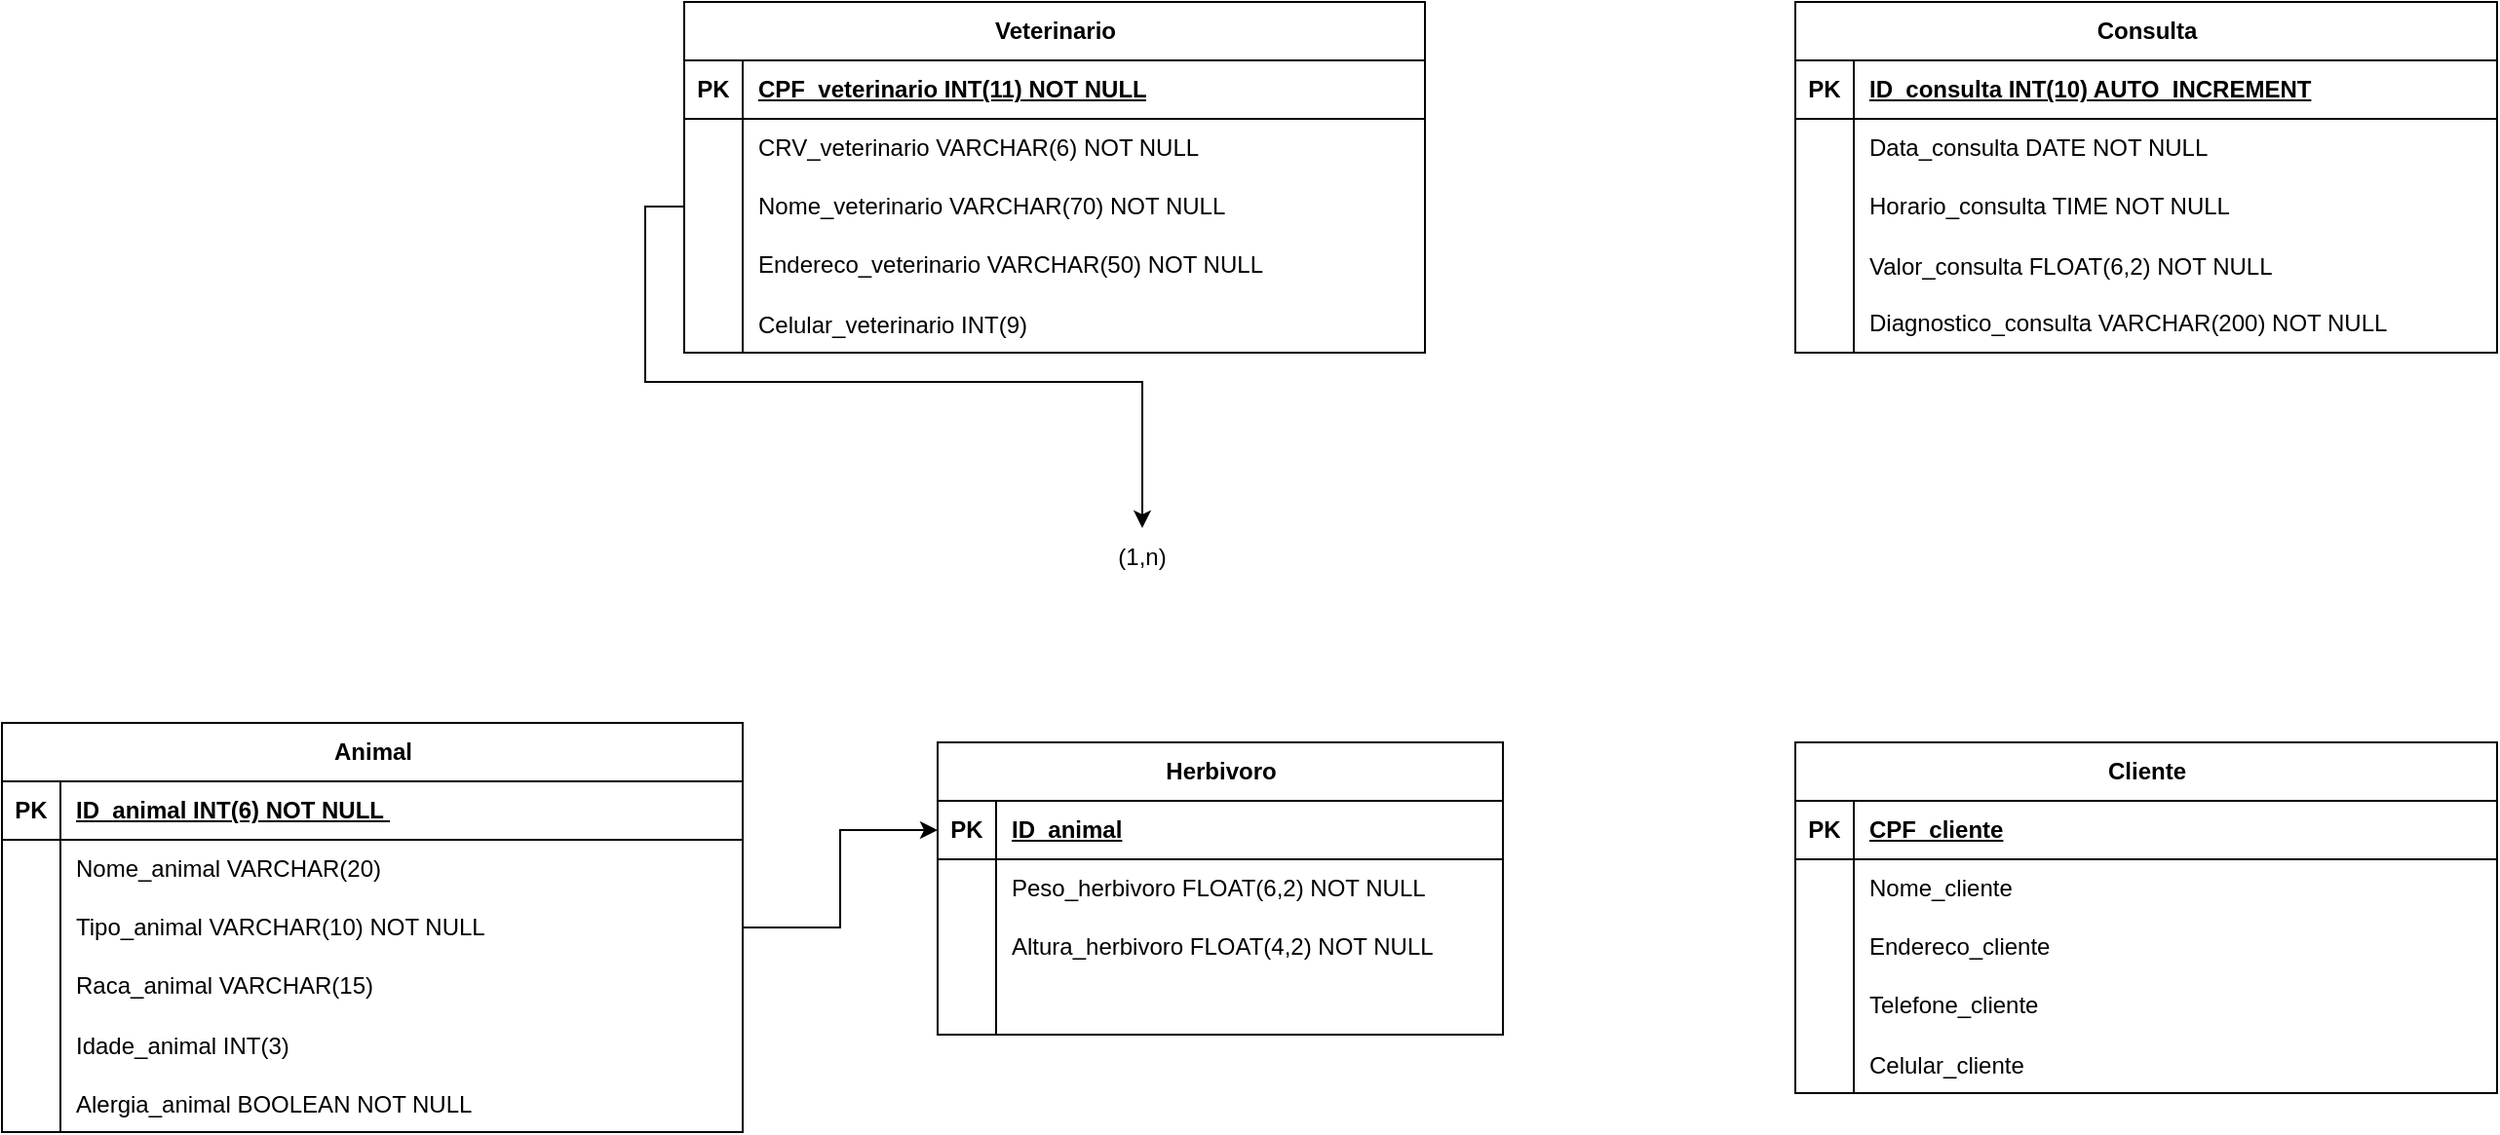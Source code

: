 <mxfile version="27.0.6">
  <diagram name="Página-1" id="sNuD8mxwXo2UurEmu3F9">
    <mxGraphModel dx="2253" dy="777" grid="1" gridSize="10" guides="1" tooltips="1" connect="1" arrows="1" fold="1" page="1" pageScale="1" pageWidth="827" pageHeight="1169" math="0" shadow="0">
      <root>
        <mxCell id="0" />
        <mxCell id="1" parent="0" />
        <mxCell id="QpO7cHrSPJxgjFsN_Qpi-1" value="Veterinario" style="shape=table;startSize=30;container=1;collapsible=1;childLayout=tableLayout;fixedRows=1;rowLines=0;fontStyle=1;align=center;resizeLast=1;html=1;" vertex="1" parent="1">
          <mxGeometry x="-170" y="220" width="380" height="180" as="geometry" />
        </mxCell>
        <mxCell id="QpO7cHrSPJxgjFsN_Qpi-2" value="" style="shape=tableRow;horizontal=0;startSize=0;swimlaneHead=0;swimlaneBody=0;fillColor=none;collapsible=0;dropTarget=0;points=[[0,0.5],[1,0.5]];portConstraint=eastwest;top=0;left=0;right=0;bottom=1;" vertex="1" parent="QpO7cHrSPJxgjFsN_Qpi-1">
          <mxGeometry y="30" width="380" height="30" as="geometry" />
        </mxCell>
        <mxCell id="QpO7cHrSPJxgjFsN_Qpi-3" value="PK" style="shape=partialRectangle;connectable=0;fillColor=none;top=0;left=0;bottom=0;right=0;fontStyle=1;overflow=hidden;whiteSpace=wrap;html=1;" vertex="1" parent="QpO7cHrSPJxgjFsN_Qpi-2">
          <mxGeometry width="30" height="30" as="geometry">
            <mxRectangle width="30" height="30" as="alternateBounds" />
          </mxGeometry>
        </mxCell>
        <mxCell id="QpO7cHrSPJxgjFsN_Qpi-4" value="CPF_veterinario INT(11) NOT NULL" style="shape=partialRectangle;connectable=0;fillColor=none;top=0;left=0;bottom=0;right=0;align=left;spacingLeft=6;fontStyle=5;overflow=hidden;whiteSpace=wrap;html=1;" vertex="1" parent="QpO7cHrSPJxgjFsN_Qpi-2">
          <mxGeometry x="30" width="350" height="30" as="geometry">
            <mxRectangle width="350" height="30" as="alternateBounds" />
          </mxGeometry>
        </mxCell>
        <mxCell id="QpO7cHrSPJxgjFsN_Qpi-5" value="" style="shape=tableRow;horizontal=0;startSize=0;swimlaneHead=0;swimlaneBody=0;fillColor=none;collapsible=0;dropTarget=0;points=[[0,0.5],[1,0.5]];portConstraint=eastwest;top=0;left=0;right=0;bottom=0;" vertex="1" parent="QpO7cHrSPJxgjFsN_Qpi-1">
          <mxGeometry y="60" width="380" height="30" as="geometry" />
        </mxCell>
        <mxCell id="QpO7cHrSPJxgjFsN_Qpi-6" value="" style="shape=partialRectangle;connectable=0;fillColor=none;top=0;left=0;bottom=0;right=0;editable=1;overflow=hidden;whiteSpace=wrap;html=1;" vertex="1" parent="QpO7cHrSPJxgjFsN_Qpi-5">
          <mxGeometry width="30" height="30" as="geometry">
            <mxRectangle width="30" height="30" as="alternateBounds" />
          </mxGeometry>
        </mxCell>
        <mxCell id="QpO7cHrSPJxgjFsN_Qpi-7" value="CRV_veterinario VARCHAR(6) NOT NULL" style="shape=partialRectangle;connectable=0;fillColor=none;top=0;left=0;bottom=0;right=0;align=left;spacingLeft=6;overflow=hidden;whiteSpace=wrap;html=1;" vertex="1" parent="QpO7cHrSPJxgjFsN_Qpi-5">
          <mxGeometry x="30" width="350" height="30" as="geometry">
            <mxRectangle width="350" height="30" as="alternateBounds" />
          </mxGeometry>
        </mxCell>
        <mxCell id="QpO7cHrSPJxgjFsN_Qpi-8" value="" style="shape=tableRow;horizontal=0;startSize=0;swimlaneHead=0;swimlaneBody=0;fillColor=none;collapsible=0;dropTarget=0;points=[[0,0.5],[1,0.5]];portConstraint=eastwest;top=0;left=0;right=0;bottom=0;" vertex="1" parent="QpO7cHrSPJxgjFsN_Qpi-1">
          <mxGeometry y="90" width="380" height="30" as="geometry" />
        </mxCell>
        <mxCell id="QpO7cHrSPJxgjFsN_Qpi-9" value="" style="shape=partialRectangle;connectable=0;fillColor=none;top=0;left=0;bottom=0;right=0;editable=1;overflow=hidden;whiteSpace=wrap;html=1;" vertex="1" parent="QpO7cHrSPJxgjFsN_Qpi-8">
          <mxGeometry width="30" height="30" as="geometry">
            <mxRectangle width="30" height="30" as="alternateBounds" />
          </mxGeometry>
        </mxCell>
        <mxCell id="QpO7cHrSPJxgjFsN_Qpi-10" value="Nome_veterinario VARCHAR(70) NOT NULL" style="shape=partialRectangle;connectable=0;fillColor=none;top=0;left=0;bottom=0;right=0;align=left;spacingLeft=6;overflow=hidden;whiteSpace=wrap;html=1;" vertex="1" parent="QpO7cHrSPJxgjFsN_Qpi-8">
          <mxGeometry x="30" width="350" height="30" as="geometry">
            <mxRectangle width="350" height="30" as="alternateBounds" />
          </mxGeometry>
        </mxCell>
        <mxCell id="QpO7cHrSPJxgjFsN_Qpi-11" value="" style="shape=tableRow;horizontal=0;startSize=0;swimlaneHead=0;swimlaneBody=0;fillColor=none;collapsible=0;dropTarget=0;points=[[0,0.5],[1,0.5]];portConstraint=eastwest;top=0;left=0;right=0;bottom=0;" vertex="1" parent="QpO7cHrSPJxgjFsN_Qpi-1">
          <mxGeometry y="120" width="380" height="30" as="geometry" />
        </mxCell>
        <mxCell id="QpO7cHrSPJxgjFsN_Qpi-12" value="" style="shape=partialRectangle;connectable=0;fillColor=none;top=0;left=0;bottom=0;right=0;editable=1;overflow=hidden;whiteSpace=wrap;html=1;" vertex="1" parent="QpO7cHrSPJxgjFsN_Qpi-11">
          <mxGeometry width="30" height="30" as="geometry">
            <mxRectangle width="30" height="30" as="alternateBounds" />
          </mxGeometry>
        </mxCell>
        <mxCell id="QpO7cHrSPJxgjFsN_Qpi-13" value="Endereco_veterinario VARCHAR(50) NOT NULL" style="shape=partialRectangle;connectable=0;fillColor=none;top=0;left=0;bottom=0;right=0;align=left;spacingLeft=6;overflow=hidden;whiteSpace=wrap;html=1;" vertex="1" parent="QpO7cHrSPJxgjFsN_Qpi-11">
          <mxGeometry x="30" width="350" height="30" as="geometry">
            <mxRectangle width="350" height="30" as="alternateBounds" />
          </mxGeometry>
        </mxCell>
        <mxCell id="QpO7cHrSPJxgjFsN_Qpi-42" value="" style="shape=tableRow;horizontal=0;startSize=0;swimlaneHead=0;swimlaneBody=0;fillColor=none;collapsible=0;dropTarget=0;points=[[0,0.5],[1,0.5]];portConstraint=eastwest;top=0;left=0;right=0;bottom=0;" vertex="1" parent="QpO7cHrSPJxgjFsN_Qpi-1">
          <mxGeometry y="150" width="380" height="30" as="geometry" />
        </mxCell>
        <mxCell id="QpO7cHrSPJxgjFsN_Qpi-43" value="" style="shape=partialRectangle;connectable=0;fillColor=none;top=0;left=0;bottom=0;right=0;editable=1;overflow=hidden;" vertex="1" parent="QpO7cHrSPJxgjFsN_Qpi-42">
          <mxGeometry width="30" height="30" as="geometry">
            <mxRectangle width="30" height="30" as="alternateBounds" />
          </mxGeometry>
        </mxCell>
        <mxCell id="QpO7cHrSPJxgjFsN_Qpi-44" value="Celular_veterinario INT(9) " style="shape=partialRectangle;connectable=0;fillColor=none;top=0;left=0;bottom=0;right=0;align=left;spacingLeft=6;overflow=hidden;" vertex="1" parent="QpO7cHrSPJxgjFsN_Qpi-42">
          <mxGeometry x="30" width="350" height="30" as="geometry">
            <mxRectangle width="350" height="30" as="alternateBounds" />
          </mxGeometry>
        </mxCell>
        <mxCell id="QpO7cHrSPJxgjFsN_Qpi-45" value="Consulta" style="shape=table;startSize=30;container=1;collapsible=1;childLayout=tableLayout;fixedRows=1;rowLines=0;fontStyle=1;align=center;resizeLast=1;html=1;" vertex="1" parent="1">
          <mxGeometry x="400" y="220" width="360" height="180" as="geometry" />
        </mxCell>
        <mxCell id="QpO7cHrSPJxgjFsN_Qpi-46" value="" style="shape=tableRow;horizontal=0;startSize=0;swimlaneHead=0;swimlaneBody=0;fillColor=none;collapsible=0;dropTarget=0;points=[[0,0.5],[1,0.5]];portConstraint=eastwest;top=0;left=0;right=0;bottom=1;" vertex="1" parent="QpO7cHrSPJxgjFsN_Qpi-45">
          <mxGeometry y="30" width="360" height="30" as="geometry" />
        </mxCell>
        <mxCell id="QpO7cHrSPJxgjFsN_Qpi-47" value="PK" style="shape=partialRectangle;connectable=0;fillColor=none;top=0;left=0;bottom=0;right=0;fontStyle=1;overflow=hidden;whiteSpace=wrap;html=1;" vertex="1" parent="QpO7cHrSPJxgjFsN_Qpi-46">
          <mxGeometry width="30" height="30" as="geometry">
            <mxRectangle width="30" height="30" as="alternateBounds" />
          </mxGeometry>
        </mxCell>
        <mxCell id="QpO7cHrSPJxgjFsN_Qpi-48" value="ID_consulta INT(10) AUTO_INCREMENT" style="shape=partialRectangle;connectable=0;fillColor=none;top=0;left=0;bottom=0;right=0;align=left;spacingLeft=6;fontStyle=5;overflow=hidden;whiteSpace=wrap;html=1;" vertex="1" parent="QpO7cHrSPJxgjFsN_Qpi-46">
          <mxGeometry x="30" width="330" height="30" as="geometry">
            <mxRectangle width="330" height="30" as="alternateBounds" />
          </mxGeometry>
        </mxCell>
        <mxCell id="QpO7cHrSPJxgjFsN_Qpi-49" value="" style="shape=tableRow;horizontal=0;startSize=0;swimlaneHead=0;swimlaneBody=0;fillColor=none;collapsible=0;dropTarget=0;points=[[0,0.5],[1,0.5]];portConstraint=eastwest;top=0;left=0;right=0;bottom=0;" vertex="1" parent="QpO7cHrSPJxgjFsN_Qpi-45">
          <mxGeometry y="60" width="360" height="30" as="geometry" />
        </mxCell>
        <mxCell id="QpO7cHrSPJxgjFsN_Qpi-50" value="" style="shape=partialRectangle;connectable=0;fillColor=none;top=0;left=0;bottom=0;right=0;editable=1;overflow=hidden;whiteSpace=wrap;html=1;" vertex="1" parent="QpO7cHrSPJxgjFsN_Qpi-49">
          <mxGeometry width="30" height="30" as="geometry">
            <mxRectangle width="30" height="30" as="alternateBounds" />
          </mxGeometry>
        </mxCell>
        <mxCell id="QpO7cHrSPJxgjFsN_Qpi-51" value="Data_consulta DATE NOT NULL" style="shape=partialRectangle;connectable=0;fillColor=none;top=0;left=0;bottom=0;right=0;align=left;spacingLeft=6;overflow=hidden;whiteSpace=wrap;html=1;" vertex="1" parent="QpO7cHrSPJxgjFsN_Qpi-49">
          <mxGeometry x="30" width="330" height="30" as="geometry">
            <mxRectangle width="330" height="30" as="alternateBounds" />
          </mxGeometry>
        </mxCell>
        <mxCell id="QpO7cHrSPJxgjFsN_Qpi-52" value="" style="shape=tableRow;horizontal=0;startSize=0;swimlaneHead=0;swimlaneBody=0;fillColor=none;collapsible=0;dropTarget=0;points=[[0,0.5],[1,0.5]];portConstraint=eastwest;top=0;left=0;right=0;bottom=0;" vertex="1" parent="QpO7cHrSPJxgjFsN_Qpi-45">
          <mxGeometry y="90" width="360" height="30" as="geometry" />
        </mxCell>
        <mxCell id="QpO7cHrSPJxgjFsN_Qpi-53" value="" style="shape=partialRectangle;connectable=0;fillColor=none;top=0;left=0;bottom=0;right=0;editable=1;overflow=hidden;whiteSpace=wrap;html=1;" vertex="1" parent="QpO7cHrSPJxgjFsN_Qpi-52">
          <mxGeometry width="30" height="30" as="geometry">
            <mxRectangle width="30" height="30" as="alternateBounds" />
          </mxGeometry>
        </mxCell>
        <mxCell id="QpO7cHrSPJxgjFsN_Qpi-54" value="Horario_consulta TIME NOT NULL" style="shape=partialRectangle;connectable=0;fillColor=none;top=0;left=0;bottom=0;right=0;align=left;spacingLeft=6;overflow=hidden;whiteSpace=wrap;html=1;" vertex="1" parent="QpO7cHrSPJxgjFsN_Qpi-52">
          <mxGeometry x="30" width="330" height="30" as="geometry">
            <mxRectangle width="330" height="30" as="alternateBounds" />
          </mxGeometry>
        </mxCell>
        <mxCell id="QpO7cHrSPJxgjFsN_Qpi-58" value="" style="shape=tableRow;horizontal=0;startSize=0;swimlaneHead=0;swimlaneBody=0;fillColor=none;collapsible=0;dropTarget=0;points=[[0,0.5],[1,0.5]];portConstraint=eastwest;top=0;left=0;right=0;bottom=0;" vertex="1" parent="QpO7cHrSPJxgjFsN_Qpi-45">
          <mxGeometry y="120" width="360" height="30" as="geometry" />
        </mxCell>
        <mxCell id="QpO7cHrSPJxgjFsN_Qpi-59" value="" style="shape=partialRectangle;connectable=0;fillColor=none;top=0;left=0;bottom=0;right=0;editable=1;overflow=hidden;" vertex="1" parent="QpO7cHrSPJxgjFsN_Qpi-58">
          <mxGeometry width="30" height="30" as="geometry">
            <mxRectangle width="30" height="30" as="alternateBounds" />
          </mxGeometry>
        </mxCell>
        <mxCell id="QpO7cHrSPJxgjFsN_Qpi-60" value="Valor_consulta FLOAT(6,2) NOT NULL" style="shape=partialRectangle;connectable=0;fillColor=none;top=0;left=0;bottom=0;right=0;align=left;spacingLeft=6;overflow=hidden;" vertex="1" parent="QpO7cHrSPJxgjFsN_Qpi-58">
          <mxGeometry x="30" width="330" height="30" as="geometry">
            <mxRectangle width="330" height="30" as="alternateBounds" />
          </mxGeometry>
        </mxCell>
        <mxCell id="QpO7cHrSPJxgjFsN_Qpi-55" value="" style="shape=tableRow;horizontal=0;startSize=0;swimlaneHead=0;swimlaneBody=0;fillColor=none;collapsible=0;dropTarget=0;points=[[0,0.5],[1,0.5]];portConstraint=eastwest;top=0;left=0;right=0;bottom=0;" vertex="1" parent="QpO7cHrSPJxgjFsN_Qpi-45">
          <mxGeometry y="150" width="360" height="30" as="geometry" />
        </mxCell>
        <mxCell id="QpO7cHrSPJxgjFsN_Qpi-56" value="" style="shape=partialRectangle;connectable=0;fillColor=none;top=0;left=0;bottom=0;right=0;editable=1;overflow=hidden;whiteSpace=wrap;html=1;" vertex="1" parent="QpO7cHrSPJxgjFsN_Qpi-55">
          <mxGeometry width="30" height="30" as="geometry">
            <mxRectangle width="30" height="30" as="alternateBounds" />
          </mxGeometry>
        </mxCell>
        <mxCell id="QpO7cHrSPJxgjFsN_Qpi-57" value="Diagnostico_consulta VARCHAR(200) NOT NULL" style="shape=partialRectangle;connectable=0;fillColor=none;top=0;left=0;bottom=0;right=0;align=left;spacingLeft=6;overflow=hidden;whiteSpace=wrap;html=1;" vertex="1" parent="QpO7cHrSPJxgjFsN_Qpi-55">
          <mxGeometry x="30" width="330" height="30" as="geometry">
            <mxRectangle width="330" height="30" as="alternateBounds" />
          </mxGeometry>
        </mxCell>
        <mxCell id="QpO7cHrSPJxgjFsN_Qpi-61" value="Animal" style="shape=table;startSize=30;container=1;collapsible=1;childLayout=tableLayout;fixedRows=1;rowLines=0;fontStyle=1;align=center;resizeLast=1;html=1;" vertex="1" parent="1">
          <mxGeometry x="-520" y="590" width="380" height="210" as="geometry" />
        </mxCell>
        <mxCell id="QpO7cHrSPJxgjFsN_Qpi-62" value="" style="shape=tableRow;horizontal=0;startSize=0;swimlaneHead=0;swimlaneBody=0;fillColor=none;collapsible=0;dropTarget=0;points=[[0,0.5],[1,0.5]];portConstraint=eastwest;top=0;left=0;right=0;bottom=1;" vertex="1" parent="QpO7cHrSPJxgjFsN_Qpi-61">
          <mxGeometry y="30" width="380" height="30" as="geometry" />
        </mxCell>
        <mxCell id="QpO7cHrSPJxgjFsN_Qpi-63" value="PK" style="shape=partialRectangle;connectable=0;fillColor=none;top=0;left=0;bottom=0;right=0;fontStyle=1;overflow=hidden;whiteSpace=wrap;html=1;" vertex="1" parent="QpO7cHrSPJxgjFsN_Qpi-62">
          <mxGeometry width="30" height="30" as="geometry">
            <mxRectangle width="30" height="30" as="alternateBounds" />
          </mxGeometry>
        </mxCell>
        <mxCell id="QpO7cHrSPJxgjFsN_Qpi-64" value="ID_animal INT(6) NOT NULL&amp;nbsp;" style="shape=partialRectangle;connectable=0;fillColor=none;top=0;left=0;bottom=0;right=0;align=left;spacingLeft=6;fontStyle=5;overflow=hidden;whiteSpace=wrap;html=1;" vertex="1" parent="QpO7cHrSPJxgjFsN_Qpi-62">
          <mxGeometry x="30" width="350" height="30" as="geometry">
            <mxRectangle width="350" height="30" as="alternateBounds" />
          </mxGeometry>
        </mxCell>
        <mxCell id="QpO7cHrSPJxgjFsN_Qpi-65" value="" style="shape=tableRow;horizontal=0;startSize=0;swimlaneHead=0;swimlaneBody=0;fillColor=none;collapsible=0;dropTarget=0;points=[[0,0.5],[1,0.5]];portConstraint=eastwest;top=0;left=0;right=0;bottom=0;" vertex="1" parent="QpO7cHrSPJxgjFsN_Qpi-61">
          <mxGeometry y="60" width="380" height="30" as="geometry" />
        </mxCell>
        <mxCell id="QpO7cHrSPJxgjFsN_Qpi-66" value="" style="shape=partialRectangle;connectable=0;fillColor=none;top=0;left=0;bottom=0;right=0;editable=1;overflow=hidden;whiteSpace=wrap;html=1;" vertex="1" parent="QpO7cHrSPJxgjFsN_Qpi-65">
          <mxGeometry width="30" height="30" as="geometry">
            <mxRectangle width="30" height="30" as="alternateBounds" />
          </mxGeometry>
        </mxCell>
        <mxCell id="QpO7cHrSPJxgjFsN_Qpi-67" value="Nome_animal VARCHAR(20)" style="shape=partialRectangle;connectable=0;fillColor=none;top=0;left=0;bottom=0;right=0;align=left;spacingLeft=6;overflow=hidden;whiteSpace=wrap;html=1;" vertex="1" parent="QpO7cHrSPJxgjFsN_Qpi-65">
          <mxGeometry x="30" width="350" height="30" as="geometry">
            <mxRectangle width="350" height="30" as="alternateBounds" />
          </mxGeometry>
        </mxCell>
        <mxCell id="QpO7cHrSPJxgjFsN_Qpi-68" value="" style="shape=tableRow;horizontal=0;startSize=0;swimlaneHead=0;swimlaneBody=0;fillColor=none;collapsible=0;dropTarget=0;points=[[0,0.5],[1,0.5]];portConstraint=eastwest;top=0;left=0;right=0;bottom=0;" vertex="1" parent="QpO7cHrSPJxgjFsN_Qpi-61">
          <mxGeometry y="90" width="380" height="30" as="geometry" />
        </mxCell>
        <mxCell id="QpO7cHrSPJxgjFsN_Qpi-69" value="" style="shape=partialRectangle;connectable=0;fillColor=none;top=0;left=0;bottom=0;right=0;editable=1;overflow=hidden;whiteSpace=wrap;html=1;" vertex="1" parent="QpO7cHrSPJxgjFsN_Qpi-68">
          <mxGeometry width="30" height="30" as="geometry">
            <mxRectangle width="30" height="30" as="alternateBounds" />
          </mxGeometry>
        </mxCell>
        <mxCell id="QpO7cHrSPJxgjFsN_Qpi-70" value="Tipo_animal VARCHAR(10) NOT NULL" style="shape=partialRectangle;connectable=0;fillColor=none;top=0;left=0;bottom=0;right=0;align=left;spacingLeft=6;overflow=hidden;whiteSpace=wrap;html=1;" vertex="1" parent="QpO7cHrSPJxgjFsN_Qpi-68">
          <mxGeometry x="30" width="350" height="30" as="geometry">
            <mxRectangle width="350" height="30" as="alternateBounds" />
          </mxGeometry>
        </mxCell>
        <mxCell id="QpO7cHrSPJxgjFsN_Qpi-71" value="" style="shape=tableRow;horizontal=0;startSize=0;swimlaneHead=0;swimlaneBody=0;fillColor=none;collapsible=0;dropTarget=0;points=[[0,0.5],[1,0.5]];portConstraint=eastwest;top=0;left=0;right=0;bottom=0;" vertex="1" parent="QpO7cHrSPJxgjFsN_Qpi-61">
          <mxGeometry y="120" width="380" height="30" as="geometry" />
        </mxCell>
        <mxCell id="QpO7cHrSPJxgjFsN_Qpi-72" value="" style="shape=partialRectangle;connectable=0;fillColor=none;top=0;left=0;bottom=0;right=0;editable=1;overflow=hidden;whiteSpace=wrap;html=1;" vertex="1" parent="QpO7cHrSPJxgjFsN_Qpi-71">
          <mxGeometry width="30" height="30" as="geometry">
            <mxRectangle width="30" height="30" as="alternateBounds" />
          </mxGeometry>
        </mxCell>
        <mxCell id="QpO7cHrSPJxgjFsN_Qpi-73" value="Raca_animal VARCHAR(15)" style="shape=partialRectangle;connectable=0;fillColor=none;top=0;left=0;bottom=0;right=0;align=left;spacingLeft=6;overflow=hidden;whiteSpace=wrap;html=1;" vertex="1" parent="QpO7cHrSPJxgjFsN_Qpi-71">
          <mxGeometry x="30" width="350" height="30" as="geometry">
            <mxRectangle width="350" height="30" as="alternateBounds" />
          </mxGeometry>
        </mxCell>
        <mxCell id="QpO7cHrSPJxgjFsN_Qpi-77" value="" style="shape=tableRow;horizontal=0;startSize=0;swimlaneHead=0;swimlaneBody=0;fillColor=none;collapsible=0;dropTarget=0;points=[[0,0.5],[1,0.5]];portConstraint=eastwest;top=0;left=0;right=0;bottom=0;" vertex="1" parent="QpO7cHrSPJxgjFsN_Qpi-61">
          <mxGeometry y="150" width="380" height="30" as="geometry" />
        </mxCell>
        <mxCell id="QpO7cHrSPJxgjFsN_Qpi-78" value="" style="shape=partialRectangle;connectable=0;fillColor=none;top=0;left=0;bottom=0;right=0;editable=1;overflow=hidden;" vertex="1" parent="QpO7cHrSPJxgjFsN_Qpi-77">
          <mxGeometry width="30" height="30" as="geometry">
            <mxRectangle width="30" height="30" as="alternateBounds" />
          </mxGeometry>
        </mxCell>
        <mxCell id="QpO7cHrSPJxgjFsN_Qpi-79" value="Idade_animal INT(3)" style="shape=partialRectangle;connectable=0;fillColor=none;top=0;left=0;bottom=0;right=0;align=left;spacingLeft=6;overflow=hidden;" vertex="1" parent="QpO7cHrSPJxgjFsN_Qpi-77">
          <mxGeometry x="30" width="350" height="30" as="geometry">
            <mxRectangle width="350" height="30" as="alternateBounds" />
          </mxGeometry>
        </mxCell>
        <mxCell id="QpO7cHrSPJxgjFsN_Qpi-83" value="" style="shape=tableRow;horizontal=0;startSize=0;swimlaneHead=0;swimlaneBody=0;fillColor=none;collapsible=0;dropTarget=0;points=[[0,0.5],[1,0.5]];portConstraint=eastwest;top=0;left=0;right=0;bottom=0;" vertex="1" parent="QpO7cHrSPJxgjFsN_Qpi-61">
          <mxGeometry y="180" width="380" height="30" as="geometry" />
        </mxCell>
        <mxCell id="QpO7cHrSPJxgjFsN_Qpi-84" value="" style="shape=partialRectangle;connectable=0;fillColor=none;top=0;left=0;bottom=0;right=0;editable=1;overflow=hidden;" vertex="1" parent="QpO7cHrSPJxgjFsN_Qpi-83">
          <mxGeometry width="30" height="30" as="geometry">
            <mxRectangle width="30" height="30" as="alternateBounds" />
          </mxGeometry>
        </mxCell>
        <mxCell id="QpO7cHrSPJxgjFsN_Qpi-85" value="Alergia_animal BOOLEAN NOT NULL" style="shape=partialRectangle;connectable=0;fillColor=none;top=0;left=0;bottom=0;right=0;align=left;spacingLeft=6;overflow=hidden;" vertex="1" parent="QpO7cHrSPJxgjFsN_Qpi-83">
          <mxGeometry x="30" width="350" height="30" as="geometry">
            <mxRectangle width="350" height="30" as="alternateBounds" />
          </mxGeometry>
        </mxCell>
        <mxCell id="QpO7cHrSPJxgjFsN_Qpi-86" value="Cliente" style="shape=table;startSize=30;container=1;collapsible=1;childLayout=tableLayout;fixedRows=1;rowLines=0;fontStyle=1;align=center;resizeLast=1;html=1;" vertex="1" parent="1">
          <mxGeometry x="400" y="600" width="360" height="180" as="geometry" />
        </mxCell>
        <mxCell id="QpO7cHrSPJxgjFsN_Qpi-87" value="" style="shape=tableRow;horizontal=0;startSize=0;swimlaneHead=0;swimlaneBody=0;fillColor=none;collapsible=0;dropTarget=0;points=[[0,0.5],[1,0.5]];portConstraint=eastwest;top=0;left=0;right=0;bottom=1;" vertex="1" parent="QpO7cHrSPJxgjFsN_Qpi-86">
          <mxGeometry y="30" width="360" height="30" as="geometry" />
        </mxCell>
        <mxCell id="QpO7cHrSPJxgjFsN_Qpi-88" value="PK" style="shape=partialRectangle;connectable=0;fillColor=none;top=0;left=0;bottom=0;right=0;fontStyle=1;overflow=hidden;whiteSpace=wrap;html=1;" vertex="1" parent="QpO7cHrSPJxgjFsN_Qpi-87">
          <mxGeometry width="30" height="30" as="geometry">
            <mxRectangle width="30" height="30" as="alternateBounds" />
          </mxGeometry>
        </mxCell>
        <mxCell id="QpO7cHrSPJxgjFsN_Qpi-89" value="CPF_cliente" style="shape=partialRectangle;connectable=0;fillColor=none;top=0;left=0;bottom=0;right=0;align=left;spacingLeft=6;fontStyle=5;overflow=hidden;whiteSpace=wrap;html=1;" vertex="1" parent="QpO7cHrSPJxgjFsN_Qpi-87">
          <mxGeometry x="30" width="330" height="30" as="geometry">
            <mxRectangle width="330" height="30" as="alternateBounds" />
          </mxGeometry>
        </mxCell>
        <mxCell id="QpO7cHrSPJxgjFsN_Qpi-90" value="" style="shape=tableRow;horizontal=0;startSize=0;swimlaneHead=0;swimlaneBody=0;fillColor=none;collapsible=0;dropTarget=0;points=[[0,0.5],[1,0.5]];portConstraint=eastwest;top=0;left=0;right=0;bottom=0;" vertex="1" parent="QpO7cHrSPJxgjFsN_Qpi-86">
          <mxGeometry y="60" width="360" height="30" as="geometry" />
        </mxCell>
        <mxCell id="QpO7cHrSPJxgjFsN_Qpi-91" value="" style="shape=partialRectangle;connectable=0;fillColor=none;top=0;left=0;bottom=0;right=0;editable=1;overflow=hidden;whiteSpace=wrap;html=1;" vertex="1" parent="QpO7cHrSPJxgjFsN_Qpi-90">
          <mxGeometry width="30" height="30" as="geometry">
            <mxRectangle width="30" height="30" as="alternateBounds" />
          </mxGeometry>
        </mxCell>
        <mxCell id="QpO7cHrSPJxgjFsN_Qpi-92" value="Nome_cliente" style="shape=partialRectangle;connectable=0;fillColor=none;top=0;left=0;bottom=0;right=0;align=left;spacingLeft=6;overflow=hidden;whiteSpace=wrap;html=1;" vertex="1" parent="QpO7cHrSPJxgjFsN_Qpi-90">
          <mxGeometry x="30" width="330" height="30" as="geometry">
            <mxRectangle width="330" height="30" as="alternateBounds" />
          </mxGeometry>
        </mxCell>
        <mxCell id="QpO7cHrSPJxgjFsN_Qpi-93" value="" style="shape=tableRow;horizontal=0;startSize=0;swimlaneHead=0;swimlaneBody=0;fillColor=none;collapsible=0;dropTarget=0;points=[[0,0.5],[1,0.5]];portConstraint=eastwest;top=0;left=0;right=0;bottom=0;" vertex="1" parent="QpO7cHrSPJxgjFsN_Qpi-86">
          <mxGeometry y="90" width="360" height="30" as="geometry" />
        </mxCell>
        <mxCell id="QpO7cHrSPJxgjFsN_Qpi-94" value="" style="shape=partialRectangle;connectable=0;fillColor=none;top=0;left=0;bottom=0;right=0;editable=1;overflow=hidden;whiteSpace=wrap;html=1;" vertex="1" parent="QpO7cHrSPJxgjFsN_Qpi-93">
          <mxGeometry width="30" height="30" as="geometry">
            <mxRectangle width="30" height="30" as="alternateBounds" />
          </mxGeometry>
        </mxCell>
        <mxCell id="QpO7cHrSPJxgjFsN_Qpi-95" value="Endereco_cliente" style="shape=partialRectangle;connectable=0;fillColor=none;top=0;left=0;bottom=0;right=0;align=left;spacingLeft=6;overflow=hidden;whiteSpace=wrap;html=1;" vertex="1" parent="QpO7cHrSPJxgjFsN_Qpi-93">
          <mxGeometry x="30" width="330" height="30" as="geometry">
            <mxRectangle width="330" height="30" as="alternateBounds" />
          </mxGeometry>
        </mxCell>
        <mxCell id="QpO7cHrSPJxgjFsN_Qpi-96" value="" style="shape=tableRow;horizontal=0;startSize=0;swimlaneHead=0;swimlaneBody=0;fillColor=none;collapsible=0;dropTarget=0;points=[[0,0.5],[1,0.5]];portConstraint=eastwest;top=0;left=0;right=0;bottom=0;" vertex="1" parent="QpO7cHrSPJxgjFsN_Qpi-86">
          <mxGeometry y="120" width="360" height="30" as="geometry" />
        </mxCell>
        <mxCell id="QpO7cHrSPJxgjFsN_Qpi-97" value="" style="shape=partialRectangle;connectable=0;fillColor=none;top=0;left=0;bottom=0;right=0;editable=1;overflow=hidden;whiteSpace=wrap;html=1;" vertex="1" parent="QpO7cHrSPJxgjFsN_Qpi-96">
          <mxGeometry width="30" height="30" as="geometry">
            <mxRectangle width="30" height="30" as="alternateBounds" />
          </mxGeometry>
        </mxCell>
        <mxCell id="QpO7cHrSPJxgjFsN_Qpi-98" value="Telefone_cliente" style="shape=partialRectangle;connectable=0;fillColor=none;top=0;left=0;bottom=0;right=0;align=left;spacingLeft=6;overflow=hidden;whiteSpace=wrap;html=1;" vertex="1" parent="QpO7cHrSPJxgjFsN_Qpi-96">
          <mxGeometry x="30" width="330" height="30" as="geometry">
            <mxRectangle width="330" height="30" as="alternateBounds" />
          </mxGeometry>
        </mxCell>
        <mxCell id="QpO7cHrSPJxgjFsN_Qpi-99" value="" style="shape=tableRow;horizontal=0;startSize=0;swimlaneHead=0;swimlaneBody=0;fillColor=none;collapsible=0;dropTarget=0;points=[[0,0.5],[1,0.5]];portConstraint=eastwest;top=0;left=0;right=0;bottom=0;" vertex="1" parent="QpO7cHrSPJxgjFsN_Qpi-86">
          <mxGeometry y="150" width="360" height="30" as="geometry" />
        </mxCell>
        <mxCell id="QpO7cHrSPJxgjFsN_Qpi-100" value="" style="shape=partialRectangle;connectable=0;fillColor=none;top=0;left=0;bottom=0;right=0;editable=1;overflow=hidden;" vertex="1" parent="QpO7cHrSPJxgjFsN_Qpi-99">
          <mxGeometry width="30" height="30" as="geometry">
            <mxRectangle width="30" height="30" as="alternateBounds" />
          </mxGeometry>
        </mxCell>
        <mxCell id="QpO7cHrSPJxgjFsN_Qpi-101" value="Celular_cliente" style="shape=partialRectangle;connectable=0;fillColor=none;top=0;left=0;bottom=0;right=0;align=left;spacingLeft=6;overflow=hidden;" vertex="1" parent="QpO7cHrSPJxgjFsN_Qpi-99">
          <mxGeometry x="30" width="330" height="30" as="geometry">
            <mxRectangle width="330" height="30" as="alternateBounds" />
          </mxGeometry>
        </mxCell>
        <mxCell id="QpO7cHrSPJxgjFsN_Qpi-109" value="Herbivoro" style="shape=table;startSize=30;container=1;collapsible=1;childLayout=tableLayout;fixedRows=1;rowLines=0;fontStyle=1;align=center;resizeLast=1;html=1;" vertex="1" parent="1">
          <mxGeometry x="-40" y="600" width="290" height="150" as="geometry" />
        </mxCell>
        <mxCell id="QpO7cHrSPJxgjFsN_Qpi-110" value="" style="shape=tableRow;horizontal=0;startSize=0;swimlaneHead=0;swimlaneBody=0;fillColor=none;collapsible=0;dropTarget=0;points=[[0,0.5],[1,0.5]];portConstraint=eastwest;top=0;left=0;right=0;bottom=1;" vertex="1" parent="QpO7cHrSPJxgjFsN_Qpi-109">
          <mxGeometry y="30" width="290" height="30" as="geometry" />
        </mxCell>
        <mxCell id="QpO7cHrSPJxgjFsN_Qpi-111" value="PK" style="shape=partialRectangle;connectable=0;fillColor=none;top=0;left=0;bottom=0;right=0;fontStyle=1;overflow=hidden;whiteSpace=wrap;html=1;" vertex="1" parent="QpO7cHrSPJxgjFsN_Qpi-110">
          <mxGeometry width="30" height="30" as="geometry">
            <mxRectangle width="30" height="30" as="alternateBounds" />
          </mxGeometry>
        </mxCell>
        <mxCell id="QpO7cHrSPJxgjFsN_Qpi-112" value="ID_animal" style="shape=partialRectangle;connectable=0;fillColor=none;top=0;left=0;bottom=0;right=0;align=left;spacingLeft=6;fontStyle=5;overflow=hidden;whiteSpace=wrap;html=1;" vertex="1" parent="QpO7cHrSPJxgjFsN_Qpi-110">
          <mxGeometry x="30" width="260" height="30" as="geometry">
            <mxRectangle width="260" height="30" as="alternateBounds" />
          </mxGeometry>
        </mxCell>
        <mxCell id="QpO7cHrSPJxgjFsN_Qpi-113" value="" style="shape=tableRow;horizontal=0;startSize=0;swimlaneHead=0;swimlaneBody=0;fillColor=none;collapsible=0;dropTarget=0;points=[[0,0.5],[1,0.5]];portConstraint=eastwest;top=0;left=0;right=0;bottom=0;" vertex="1" parent="QpO7cHrSPJxgjFsN_Qpi-109">
          <mxGeometry y="60" width="290" height="30" as="geometry" />
        </mxCell>
        <mxCell id="QpO7cHrSPJxgjFsN_Qpi-114" value="" style="shape=partialRectangle;connectable=0;fillColor=none;top=0;left=0;bottom=0;right=0;editable=1;overflow=hidden;whiteSpace=wrap;html=1;" vertex="1" parent="QpO7cHrSPJxgjFsN_Qpi-113">
          <mxGeometry width="30" height="30" as="geometry">
            <mxRectangle width="30" height="30" as="alternateBounds" />
          </mxGeometry>
        </mxCell>
        <mxCell id="QpO7cHrSPJxgjFsN_Qpi-115" value="Peso_herbivoro FLOAT(6,2) NOT NULL" style="shape=partialRectangle;connectable=0;fillColor=none;top=0;left=0;bottom=0;right=0;align=left;spacingLeft=6;overflow=hidden;whiteSpace=wrap;html=1;" vertex="1" parent="QpO7cHrSPJxgjFsN_Qpi-113">
          <mxGeometry x="30" width="260" height="30" as="geometry">
            <mxRectangle width="260" height="30" as="alternateBounds" />
          </mxGeometry>
        </mxCell>
        <mxCell id="QpO7cHrSPJxgjFsN_Qpi-116" value="" style="shape=tableRow;horizontal=0;startSize=0;swimlaneHead=0;swimlaneBody=0;fillColor=none;collapsible=0;dropTarget=0;points=[[0,0.5],[1,0.5]];portConstraint=eastwest;top=0;left=0;right=0;bottom=0;" vertex="1" parent="QpO7cHrSPJxgjFsN_Qpi-109">
          <mxGeometry y="90" width="290" height="30" as="geometry" />
        </mxCell>
        <mxCell id="QpO7cHrSPJxgjFsN_Qpi-117" value="" style="shape=partialRectangle;connectable=0;fillColor=none;top=0;left=0;bottom=0;right=0;editable=1;overflow=hidden;whiteSpace=wrap;html=1;" vertex="1" parent="QpO7cHrSPJxgjFsN_Qpi-116">
          <mxGeometry width="30" height="30" as="geometry">
            <mxRectangle width="30" height="30" as="alternateBounds" />
          </mxGeometry>
        </mxCell>
        <mxCell id="QpO7cHrSPJxgjFsN_Qpi-118" value="Altura_herbivoro FLOAT(4,2) NOT NULL" style="shape=partialRectangle;connectable=0;fillColor=none;top=0;left=0;bottom=0;right=0;align=left;spacingLeft=6;overflow=hidden;whiteSpace=wrap;html=1;" vertex="1" parent="QpO7cHrSPJxgjFsN_Qpi-116">
          <mxGeometry x="30" width="260" height="30" as="geometry">
            <mxRectangle width="260" height="30" as="alternateBounds" />
          </mxGeometry>
        </mxCell>
        <mxCell id="QpO7cHrSPJxgjFsN_Qpi-119" value="" style="shape=tableRow;horizontal=0;startSize=0;swimlaneHead=0;swimlaneBody=0;fillColor=none;collapsible=0;dropTarget=0;points=[[0,0.5],[1,0.5]];portConstraint=eastwest;top=0;left=0;right=0;bottom=0;" vertex="1" parent="QpO7cHrSPJxgjFsN_Qpi-109">
          <mxGeometry y="120" width="290" height="30" as="geometry" />
        </mxCell>
        <mxCell id="QpO7cHrSPJxgjFsN_Qpi-120" value="" style="shape=partialRectangle;connectable=0;fillColor=none;top=0;left=0;bottom=0;right=0;editable=1;overflow=hidden;whiteSpace=wrap;html=1;" vertex="1" parent="QpO7cHrSPJxgjFsN_Qpi-119">
          <mxGeometry width="30" height="30" as="geometry">
            <mxRectangle width="30" height="30" as="alternateBounds" />
          </mxGeometry>
        </mxCell>
        <mxCell id="QpO7cHrSPJxgjFsN_Qpi-121" value="" style="shape=partialRectangle;connectable=0;fillColor=none;top=0;left=0;bottom=0;right=0;align=left;spacingLeft=6;overflow=hidden;whiteSpace=wrap;html=1;" vertex="1" parent="QpO7cHrSPJxgjFsN_Qpi-119">
          <mxGeometry x="30" width="260" height="30" as="geometry">
            <mxRectangle width="260" height="30" as="alternateBounds" />
          </mxGeometry>
        </mxCell>
        <mxCell id="QpO7cHrSPJxgjFsN_Qpi-125" style="edgeStyle=orthogonalEdgeStyle;rounded=0;orthogonalLoop=1;jettySize=auto;html=1;exitX=1;exitY=0.5;exitDx=0;exitDy=0;entryX=0;entryY=0.5;entryDx=0;entryDy=0;" edge="1" parent="1" source="QpO7cHrSPJxgjFsN_Qpi-68" target="QpO7cHrSPJxgjFsN_Qpi-110">
          <mxGeometry relative="1" as="geometry" />
        </mxCell>
        <mxCell id="QpO7cHrSPJxgjFsN_Qpi-133" value="" style="edgeStyle=orthogonalEdgeStyle;rounded=0;orthogonalLoop=1;jettySize=auto;html=1;exitX=0;exitY=0.5;exitDx=0;exitDy=0;" edge="1" parent="1" source="QpO7cHrSPJxgjFsN_Qpi-8" target="QpO7cHrSPJxgjFsN_Qpi-106">
          <mxGeometry relative="1" as="geometry">
            <mxPoint x="-170" y="325" as="sourcePoint" />
            <mxPoint x="140" y="510" as="targetPoint" />
          </mxGeometry>
        </mxCell>
        <mxCell id="QpO7cHrSPJxgjFsN_Qpi-106" value="(1,n)" style="text;html=1;align=center;verticalAlign=middle;whiteSpace=wrap;rounded=0;rotation=0;" vertex="1" parent="1">
          <mxGeometry x="40" y="490" width="50" height="30" as="geometry" />
        </mxCell>
      </root>
    </mxGraphModel>
  </diagram>
</mxfile>
